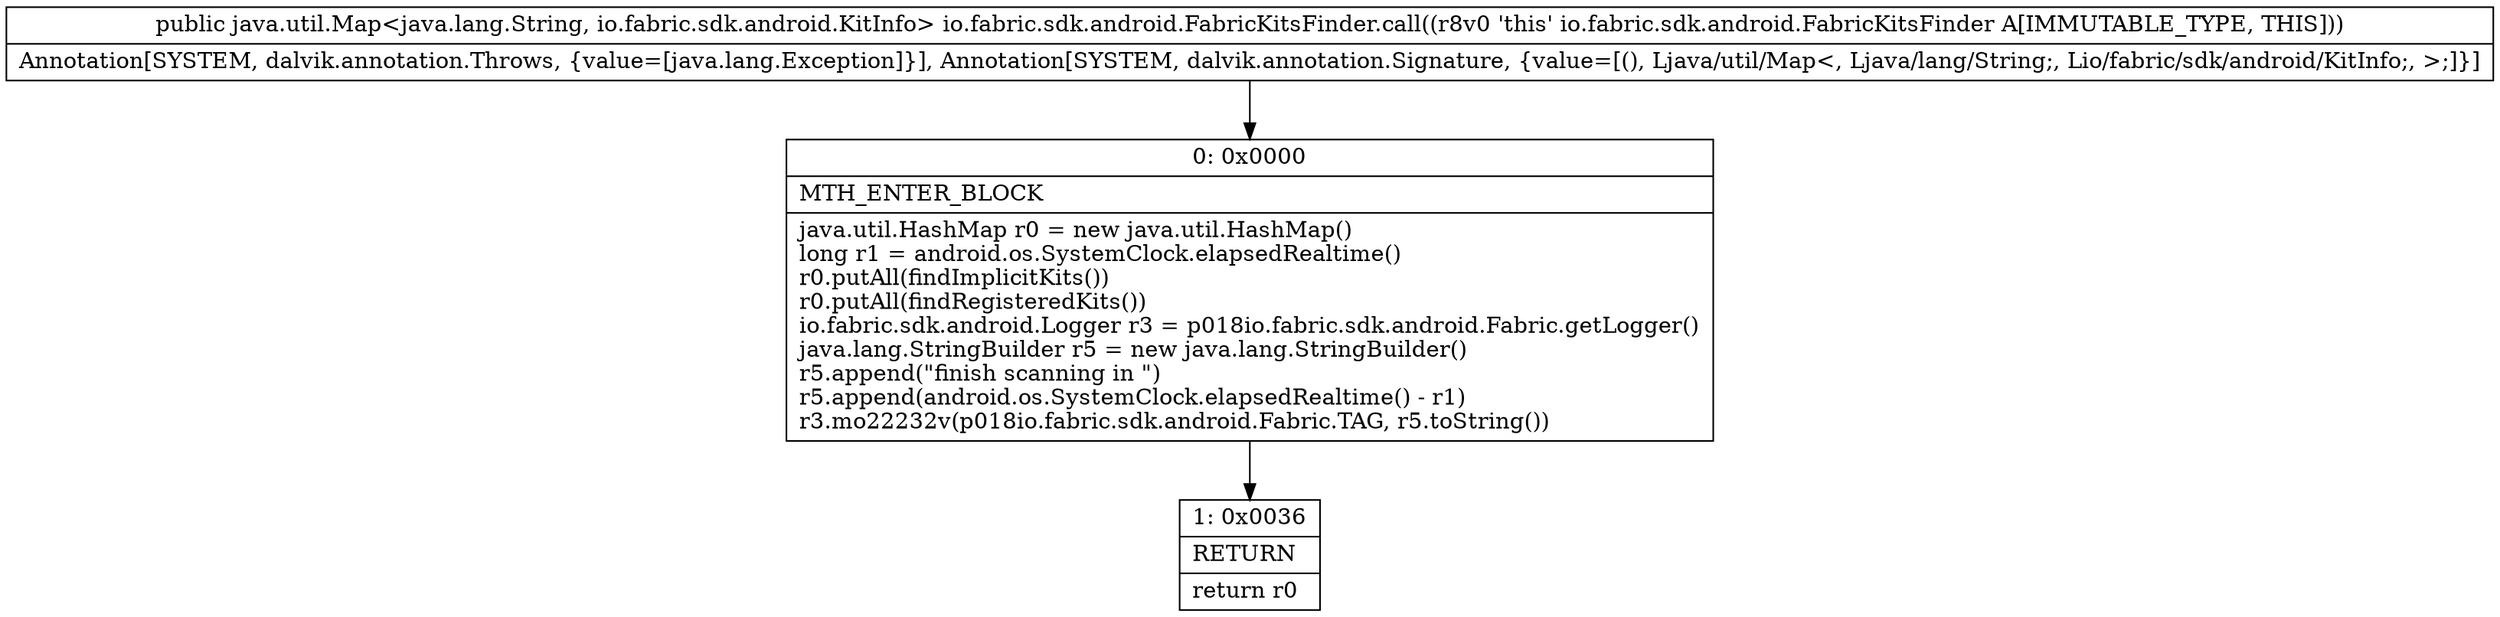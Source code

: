 digraph "CFG forio.fabric.sdk.android.FabricKitsFinder.call()Ljava\/util\/Map;" {
Node_0 [shape=record,label="{0\:\ 0x0000|MTH_ENTER_BLOCK\l|java.util.HashMap r0 = new java.util.HashMap()\llong r1 = android.os.SystemClock.elapsedRealtime()\lr0.putAll(findImplicitKits())\lr0.putAll(findRegisteredKits())\lio.fabric.sdk.android.Logger r3 = p018io.fabric.sdk.android.Fabric.getLogger()\ljava.lang.StringBuilder r5 = new java.lang.StringBuilder()\lr5.append(\"finish scanning in \")\lr5.append(android.os.SystemClock.elapsedRealtime() \- r1)\lr3.mo22232v(p018io.fabric.sdk.android.Fabric.TAG, r5.toString())\l}"];
Node_1 [shape=record,label="{1\:\ 0x0036|RETURN\l|return r0\l}"];
MethodNode[shape=record,label="{public java.util.Map\<java.lang.String, io.fabric.sdk.android.KitInfo\> io.fabric.sdk.android.FabricKitsFinder.call((r8v0 'this' io.fabric.sdk.android.FabricKitsFinder A[IMMUTABLE_TYPE, THIS]))  | Annotation[SYSTEM, dalvik.annotation.Throws, \{value=[java.lang.Exception]\}], Annotation[SYSTEM, dalvik.annotation.Signature, \{value=[(), Ljava\/util\/Map\<, Ljava\/lang\/String;, Lio\/fabric\/sdk\/android\/KitInfo;, \>;]\}]\l}"];
MethodNode -> Node_0;
Node_0 -> Node_1;
}

